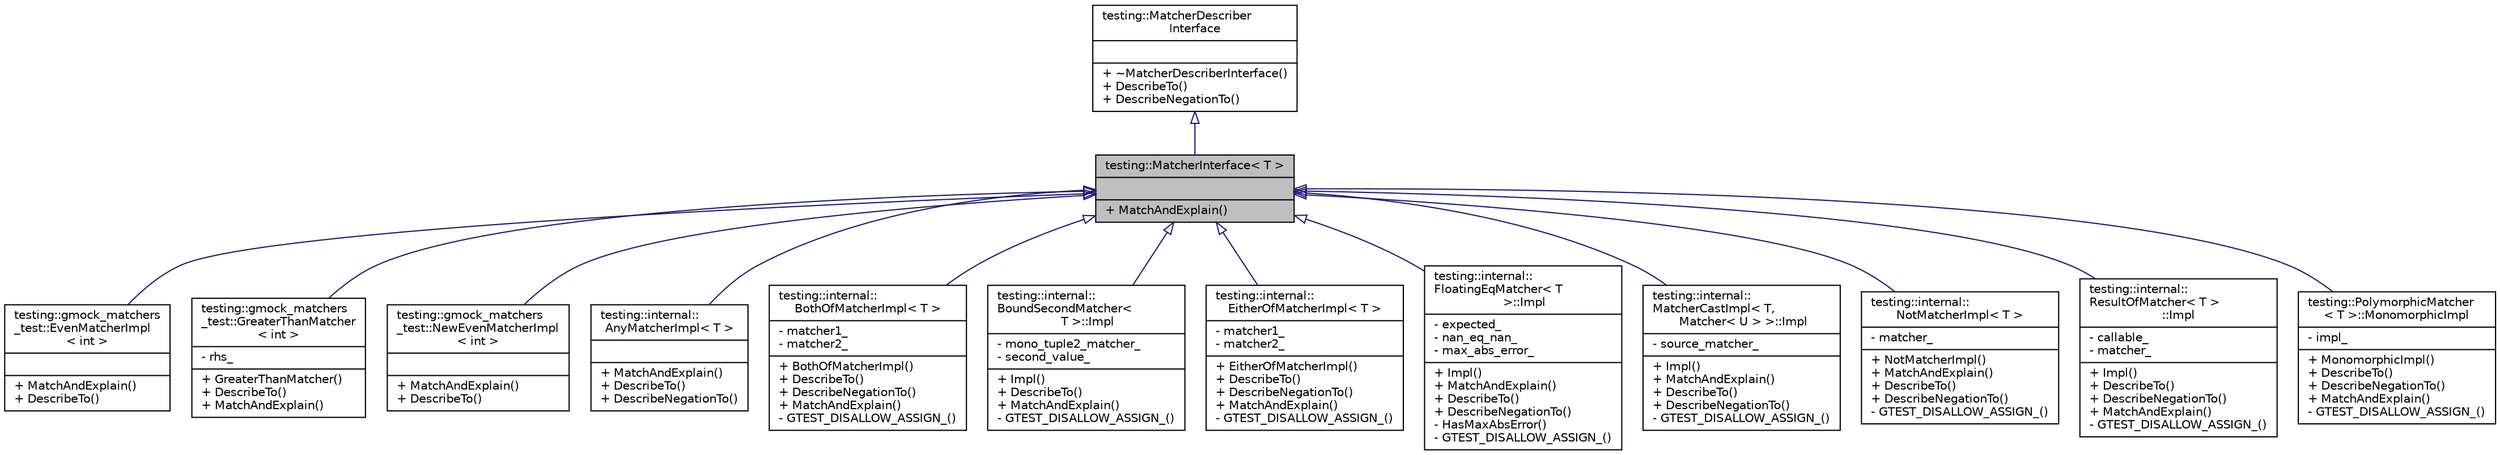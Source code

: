 digraph "testing::MatcherInterface&lt; T &gt;"
{
  edge [fontname="Helvetica",fontsize="10",labelfontname="Helvetica",labelfontsize="10"];
  node [fontname="Helvetica",fontsize="10",shape=record];
  Node0 [label="{testing::MatcherInterface\< T \>\n||+ MatchAndExplain()\l}",height=0.2,width=0.4,color="black", fillcolor="grey75", style="filled", fontcolor="black"];
  Node1 -> Node0 [dir="back",color="midnightblue",fontsize="10",style="solid",arrowtail="onormal",fontname="Helvetica"];
  Node1 [label="{testing::MatcherDescriber\lInterface\n||+ ~MatcherDescriberInterface()\l+ DescribeTo()\l+ DescribeNegationTo()\l}",height=0.2,width=0.4,color="black", fillcolor="white", style="filled",URL="$de/d2a/classtesting_1_1_matcher_describer_interface.html"];
  Node0 -> Node2 [dir="back",color="midnightblue",fontsize="10",style="solid",arrowtail="onormal",fontname="Helvetica"];
  Node2 [label="{testing::gmock_matchers\l_test::EvenMatcherImpl\l\< int \>\n||+ MatchAndExplain()\l+ DescribeTo()\l}",height=0.2,width=0.4,color="black", fillcolor="white", style="filled",URL="$d3/dea/classtesting_1_1gmock__matchers__test_1_1_even_matcher_impl.html"];
  Node0 -> Node3 [dir="back",color="midnightblue",fontsize="10",style="solid",arrowtail="onormal",fontname="Helvetica"];
  Node3 [label="{testing::gmock_matchers\l_test::GreaterThanMatcher\l\< int \>\n|- rhs_\l|+ GreaterThanMatcher()\l+ DescribeTo()\l+ MatchAndExplain()\l}",height=0.2,width=0.4,color="black", fillcolor="white", style="filled",URL="$df/da1/classtesting_1_1gmock__matchers__test_1_1_greater_than_matcher.html"];
  Node0 -> Node4 [dir="back",color="midnightblue",fontsize="10",style="solid",arrowtail="onormal",fontname="Helvetica"];
  Node4 [label="{testing::gmock_matchers\l_test::NewEvenMatcherImpl\l\< int \>\n||+ MatchAndExplain()\l+ DescribeTo()\l}",height=0.2,width=0.4,color="black", fillcolor="white", style="filled",URL="$de/d59/classtesting_1_1gmock__matchers__test_1_1_new_even_matcher_impl.html"];
  Node0 -> Node5 [dir="back",color="midnightblue",fontsize="10",style="solid",arrowtail="onormal",fontname="Helvetica"];
  Node5 [label="{testing::internal::\lAnyMatcherImpl\< T \>\n||+ MatchAndExplain()\l+ DescribeTo()\l+ DescribeNegationTo()\l}",height=0.2,width=0.4,color="black", fillcolor="white", style="filled",URL="$d1/d19/classtesting_1_1internal_1_1_any_matcher_impl.html"];
  Node0 -> Node6 [dir="back",color="midnightblue",fontsize="10",style="solid",arrowtail="onormal",fontname="Helvetica"];
  Node6 [label="{testing::internal::\lBothOfMatcherImpl\< T \>\n|- matcher1_\l- matcher2_\l|+ BothOfMatcherImpl()\l+ DescribeTo()\l+ DescribeNegationTo()\l+ MatchAndExplain()\l- GTEST_DISALLOW_ASSIGN_()\l}",height=0.2,width=0.4,color="black", fillcolor="white", style="filled",URL="$d4/d52/classtesting_1_1internal_1_1_both_of_matcher_impl.html"];
  Node0 -> Node7 [dir="back",color="midnightblue",fontsize="10",style="solid",arrowtail="onormal",fontname="Helvetica"];
  Node7 [label="{testing::internal::\lBoundSecondMatcher\<\l T \>::Impl\n|- mono_tuple2_matcher_\l- second_value_\l|+ Impl()\l+ DescribeTo()\l+ MatchAndExplain()\l- GTEST_DISALLOW_ASSIGN_()\l}",height=0.2,width=0.4,color="black", fillcolor="white", style="filled",URL="$dc/d36/classtesting_1_1internal_1_1_bound_second_matcher_1_1_impl.html"];
  Node0 -> Node8 [dir="back",color="midnightblue",fontsize="10",style="solid",arrowtail="onormal",fontname="Helvetica"];
  Node8 [label="{testing::internal::\lEitherOfMatcherImpl\< T \>\n|- matcher1_\l- matcher2_\l|+ EitherOfMatcherImpl()\l+ DescribeTo()\l+ DescribeNegationTo()\l+ MatchAndExplain()\l- GTEST_DISALLOW_ASSIGN_()\l}",height=0.2,width=0.4,color="black", fillcolor="white", style="filled",URL="$dd/d37/classtesting_1_1internal_1_1_either_of_matcher_impl.html"];
  Node0 -> Node9 [dir="back",color="midnightblue",fontsize="10",style="solid",arrowtail="onormal",fontname="Helvetica"];
  Node9 [label="{testing::internal::\lFloatingEqMatcher\< T\l \>::Impl\n|- expected_\l- nan_eq_nan_\l- max_abs_error_\l|+ Impl()\l+ MatchAndExplain()\l+ DescribeTo()\l+ DescribeNegationTo()\l- HasMaxAbsError()\l- GTEST_DISALLOW_ASSIGN_()\l}",height=0.2,width=0.4,color="black", fillcolor="white", style="filled",URL="$dc/db4/classtesting_1_1internal_1_1_floating_eq_matcher_1_1_impl.html"];
  Node0 -> Node10 [dir="back",color="midnightblue",fontsize="10",style="solid",arrowtail="onormal",fontname="Helvetica"];
  Node10 [label="{testing::internal::\lMatcherCastImpl\< T,\l Matcher\< U \> \>::Impl\n|- source_matcher_\l|+ Impl()\l+ MatchAndExplain()\l+ DescribeTo()\l+ DescribeNegationTo()\l- GTEST_DISALLOW_ASSIGN_()\l}",height=0.2,width=0.4,color="black", fillcolor="white", style="filled",URL="$d4/d04/classtesting_1_1internal_1_1_matcher_cast_impl_3_01_t_00_01_matcher_3_01_u_01_4_01_4_1_1_impl.html"];
  Node0 -> Node11 [dir="back",color="midnightblue",fontsize="10",style="solid",arrowtail="onormal",fontname="Helvetica"];
  Node11 [label="{testing::internal::\lNotMatcherImpl\< T \>\n|- matcher_\l|+ NotMatcherImpl()\l+ MatchAndExplain()\l+ DescribeTo()\l+ DescribeNegationTo()\l- GTEST_DISALLOW_ASSIGN_()\l}",height=0.2,width=0.4,color="black", fillcolor="white", style="filled",URL="$d9/d26/classtesting_1_1internal_1_1_not_matcher_impl.html"];
  Node0 -> Node12 [dir="back",color="midnightblue",fontsize="10",style="solid",arrowtail="onormal",fontname="Helvetica"];
  Node12 [label="{testing::internal::\lResultOfMatcher\< T \>\l::Impl\n|- callable_\l- matcher_\l|+ Impl()\l+ DescribeTo()\l+ DescribeNegationTo()\l+ MatchAndExplain()\l- GTEST_DISALLOW_ASSIGN_()\l}",height=0.2,width=0.4,color="black", fillcolor="white", style="filled",URL="$d6/df7/classtesting_1_1internal_1_1_result_of_matcher_1_1_impl.html"];
  Node0 -> Node13 [dir="back",color="midnightblue",fontsize="10",style="solid",arrowtail="onormal",fontname="Helvetica"];
  Node13 [label="{testing::PolymorphicMatcher\l\< T \>::MonomorphicImpl\n|- impl_\l|+ MonomorphicImpl()\l+ DescribeTo()\l+ DescribeNegationTo()\l+ MatchAndExplain()\l- GTEST_DISALLOW_ASSIGN_()\l}",height=0.2,width=0.4,color="black", fillcolor="white", style="filled",URL="$da/d41/classtesting_1_1_polymorphic_matcher_1_1_monomorphic_impl.html"];
}
